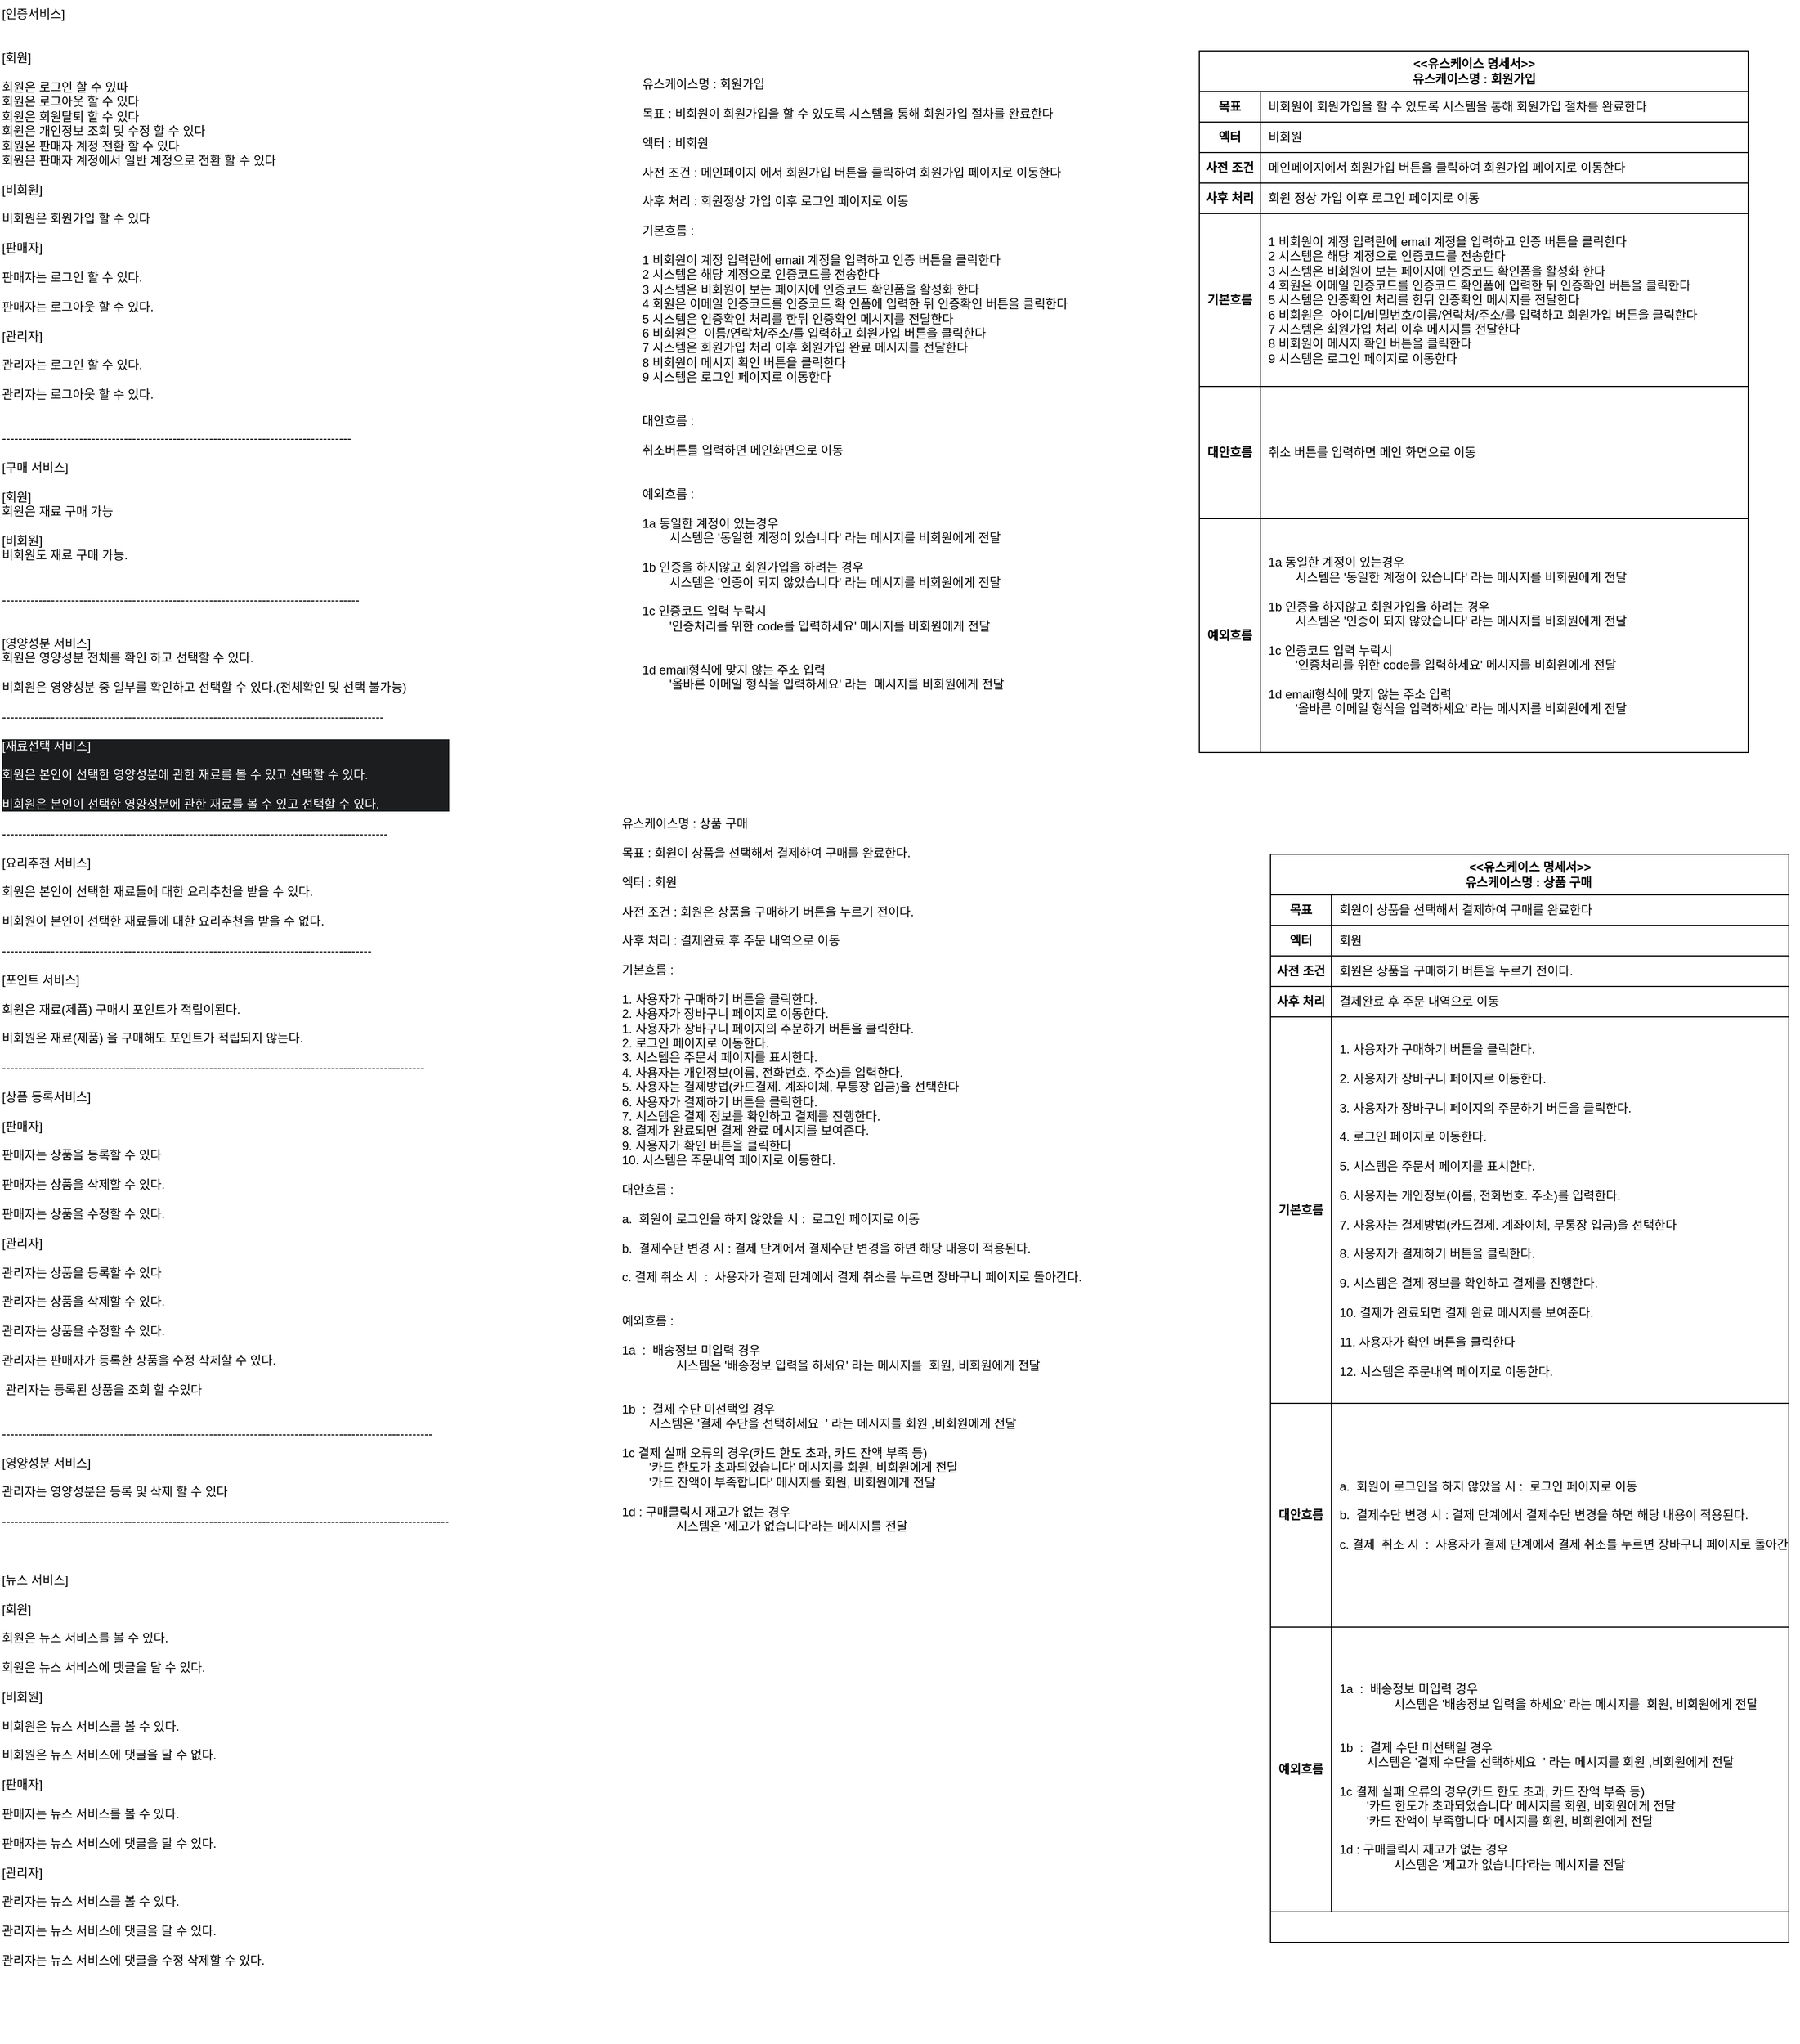 <mxfile version="26.0.4">
  <diagram name="페이지-1" id="EyHc0Jf0ot6F0Xlt46oJ">
    <mxGraphModel dx="2261" dy="3182" grid="1" gridSize="10" guides="1" tooltips="1" connect="1" arrows="1" fold="1" page="1" pageScale="1" pageWidth="827" pageHeight="1169" math="0" shadow="0">
      <root>
        <mxCell id="0" />
        <mxCell id="1" parent="0" />
        <mxCell id="xNGF1B88-_GwdK6-crTJ-1" value="&lt;span&gt;&lt;/span&gt;&lt;span style=&quot;white-space:pre-wrap;&quot;&gt;[인증서비스]&lt;/span&gt;&lt;div&gt;&lt;span style=&quot;white-space-collapse: preserve;&quot;&gt;&lt;br&gt;&lt;/span&gt;&lt;/div&gt;&lt;div&gt;&lt;span style=&quot;white-space-collapse: preserve;&quot;&gt;&lt;br&gt;&lt;/span&gt;&lt;div&gt;&lt;span style=&quot;white-space:pre-wrap;&quot;&gt;[회원]&lt;/span&gt;&lt;/div&gt;&lt;div&gt;&lt;span style=&quot;white-space:pre-wrap;&quot;&gt;&lt;br&gt;회원은 로그인 할 수 있따&lt;br&gt;회원은 로그아웃 할 수 있다&lt;br&gt;회원은 회원탈퇴 할 수 있다 &lt;br&gt;회원은 개인정보 조회 및 수정 할 수 있다&lt;br&gt;회원은 판매자 계정 전환 할 수 있다&lt;br&gt;회원은 판매자 계정에서 일반 계정으로 전환 할 수 있다&lt;br&gt;&lt;br&gt;[비회원]&lt;/span&gt;&lt;/div&gt;&lt;div&gt;&lt;span style=&quot;white-space:pre-wrap;&quot;&gt;&lt;br&gt;비회원은 회원가입 할 수 있다&lt;/span&gt;&lt;div&gt;&lt;span style=&quot;white-space-collapse: preserve;&quot;&gt;&lt;br&gt;&lt;/span&gt;&lt;/div&gt;&lt;div&gt;&lt;span style=&quot;white-space-collapse: preserve;&quot;&gt;[판매자]&lt;/span&gt;&lt;/div&gt;&lt;div&gt;&lt;span style=&quot;white-space-collapse: preserve;&quot;&gt;&lt;br&gt;&lt;/span&gt;&lt;/div&gt;&lt;div&gt;&lt;span style=&quot;white-space-collapse: preserve;&quot;&gt;판매자는 로그인 할 수 있다.&lt;/span&gt;&lt;/div&gt;&lt;div&gt;&lt;span style=&quot;white-space-collapse: preserve;&quot;&gt;&lt;br&gt;&lt;/span&gt;&lt;/div&gt;&lt;div&gt;&lt;span style=&quot;white-space-collapse: preserve;&quot;&gt;판매자는 로그아웃 할 수 있다.&lt;/span&gt;&lt;/div&gt;&lt;div&gt;&lt;span style=&quot;white-space-collapse: preserve;&quot;&gt;&lt;br&gt;&lt;/span&gt;&lt;/div&gt;&lt;div&gt;&lt;span style=&quot;white-space-collapse: preserve;&quot;&gt;[관리자]&lt;/span&gt;&lt;/div&gt;&lt;div&gt;&lt;span style=&quot;white-space-collapse: preserve;&quot;&gt;&lt;br&gt;&lt;/span&gt;&lt;/div&gt;&lt;div&gt;&lt;span style=&quot;white-space-collapse: preserve;&quot;&gt;관리자는 로그인 할 수 있다.&lt;/span&gt;&lt;/div&gt;&lt;div&gt;&lt;span style=&quot;white-space-collapse: preserve;&quot;&gt;&lt;br&gt;&lt;/span&gt;&lt;/div&gt;&lt;div&gt;&lt;span style=&quot;white-space-collapse: preserve;&quot;&gt;관리자는 로그아웃 할 수 있다.&lt;/span&gt;&lt;/div&gt;&lt;div&gt;&lt;span style=&quot;white-space-collapse: preserve;&quot;&gt;&lt;br&gt;&lt;/span&gt;&lt;div&gt;&lt;span style=&quot;white-space:pre-wrap;&quot;&gt;&lt;br&gt;&lt;/span&gt;&lt;/div&gt;&lt;div&gt;&lt;span style=&quot;white-space:pre-wrap;&quot;&gt;--------------------------------------------------------------------------------------&lt;br&gt;&lt;/span&gt;&lt;/div&gt;&lt;div&gt;&lt;span style=&quot;white-space-collapse: preserve;&quot;&gt;&lt;br&gt;&lt;/span&gt;&lt;div&gt;&lt;span style=&quot;white-space:pre-wrap;&quot;&gt;[구매 서비스]&lt;/span&gt;&lt;/div&gt;&lt;div&gt;&lt;span style=&quot;white-space:pre-wrap;&quot;&gt;&lt;br&gt;&lt;/span&gt;&lt;/div&gt;&lt;div&gt;&lt;span style=&quot;white-space:pre-wrap;&quot;&gt;[회원]&lt;br&gt;회원은 재료 구매 가능&lt;br&gt;&lt;br&gt;&lt;/span&gt;&lt;/div&gt;&lt;div&gt;&lt;span style=&quot;white-space:pre-wrap;&quot;&gt;[비회원]&lt;/span&gt;&lt;/div&gt;&lt;div&gt;&lt;span style=&quot;white-space:pre-wrap;&quot;&gt;비회원도 재료 구매 가능.&lt;/span&gt;&lt;/div&gt;&lt;div&gt;&lt;span style=&quot;white-space:pre-wrap;&quot;&gt;&lt;br&gt;&lt;/span&gt;&lt;/div&gt;&lt;div&gt;&lt;br&gt;&lt;/div&gt;&lt;div&gt;&lt;span style=&quot;white-space:pre-wrap;&quot;&gt;----------------------------------------------------------------------------------------&lt;/span&gt;&lt;/div&gt;&lt;div&gt;&lt;span style=&quot;white-space:pre-wrap;&quot;&gt;&lt;br&gt;&lt;/span&gt;&lt;/div&gt;&lt;div&gt;&lt;br&gt;&lt;/div&gt;&lt;div&gt;&lt;span style=&quot;white-space:pre-wrap;&quot;&gt;[영양성분 서비스] &lt;/span&gt;&lt;/div&gt;&lt;div&gt;&lt;span style=&quot;white-space:pre-wrap;&quot;&gt;회원은 영양성분 전체를 확인 하고 선택할 수 있다.&lt;/span&gt;&lt;/div&gt;&lt;div&gt;&lt;span style=&quot;white-space:pre-wrap;&quot;&gt; &lt;/span&gt;&lt;/div&gt;&lt;div&gt;&lt;span style=&quot;white-space:pre-wrap;&quot;&gt;비회원은 영양성분 중 일부를 확인하고 선택할 수 있다.(전체확인 및 선택 불가능)&lt;/span&gt;&lt;/div&gt;&lt;div&gt;&lt;span style=&quot;white-space:pre-wrap;&quot;&gt;&lt;br&gt;&lt;/span&gt;&lt;/div&gt;&lt;div&gt;&lt;span style=&quot;white-space:pre-wrap;&quot;&gt;----------------------------------------------------------------------------------------------&lt;br&gt;&lt;/span&gt;&lt;/div&gt;&lt;div&gt;&lt;span style=&quot;white-space:pre-wrap;&quot;&gt;&lt;br&gt;&lt;/span&gt;&lt;/div&gt;&lt;div&gt;&lt;div style=&quot;color: rgb(255, 255, 255); background-color: rgb(27, 29, 30);&quot;&gt;&lt;span style=&quot;white-space-collapse: preserve;&quot;&gt;[재료선택 서비스]&lt;/span&gt;&lt;/div&gt;&lt;div style=&quot;color: rgb(255, 255, 255); background-color: rgb(27, 29, 30);&quot;&gt;&lt;span style=&quot;white-space-collapse: preserve;&quot;&gt;&lt;br&gt;&lt;/span&gt;&lt;/div&gt;&lt;div style=&quot;color: rgb(255, 255, 255); background-color: rgb(27, 29, 30);&quot;&gt;&lt;span style=&quot;white-space-collapse: preserve;&quot;&gt;회원은 본인이 선택한 영양성분에 관한 재료를 볼 수 있고 선택할 수 있다.&lt;/span&gt;&lt;/div&gt;&lt;div style=&quot;color: rgb(255, 255, 255); background-color: rgb(27, 29, 30);&quot;&gt;&lt;span style=&quot;white-space-collapse: preserve;&quot;&gt;&lt;br&gt;비회원은 본인이 선택한 영양성분에 관한 재료를 볼 수 있고 선택할 수 있다.&lt;/span&gt;&lt;/div&gt;&lt;/div&gt;&lt;div&gt;&lt;span style=&quot;white-space:pre-wrap;&quot;&gt;&lt;br&gt;&lt;/span&gt;&lt;/div&gt;&lt;div&gt;&lt;span style=&quot;white-space:pre-wrap;&quot;&gt;-----------------------------------------------------------------------------------------------&lt;br&gt;&lt;br&gt;&lt;/span&gt;&lt;/div&gt;&lt;div&gt;&lt;div&gt;&lt;span style=&quot;white-space-collapse: preserve;&quot;&gt;[요리추천 서비스]&lt;/span&gt;&lt;/div&gt;&lt;div&gt;&lt;span style=&quot;white-space-collapse: preserve;&quot;&gt;&lt;br&gt;&lt;/span&gt;&lt;/div&gt;&lt;div&gt;&lt;span style=&quot;white-space-collapse: preserve;&quot;&gt;회원은 본인이 선택한 재료들에 대한 요리추천을 받을 수 있다.&lt;/span&gt;&lt;/div&gt;&lt;div&gt;&lt;span style=&quot;white-space-collapse: preserve;&quot;&gt;&lt;br&gt;비회원이 본인이 선택한 재료들에 대한 요리추천을 받을 수 없다.&lt;/span&gt;&lt;/div&gt;&lt;/div&gt;&lt;div&gt;&lt;span style=&quot;white-space:pre-wrap;&quot;&gt;&lt;br&gt;&lt;/span&gt;&lt;/div&gt;&lt;div&gt;&lt;span style=&quot;white-space:pre-wrap;&quot;&gt;-------------------------------------------------------------------------------------------&lt;/span&gt;&lt;/div&gt;&lt;div&gt;&lt;span style=&quot;white-space:pre-wrap;&quot;&gt;&lt;br&gt;&lt;/span&gt;&lt;/div&gt;&lt;div&gt;&lt;span style=&quot;white-space:pre-wrap;&quot;&gt;[포인트 서비스]&lt;/span&gt;&lt;/div&gt;&lt;div&gt;&lt;span style=&quot;white-space:pre-wrap;&quot;&gt;&lt;br&gt;&lt;/span&gt;&lt;/div&gt;&lt;div&gt;&lt;span style=&quot;white-space:pre-wrap;&quot;&gt;회원은 재료(제품) 구매시 포인트가 적립이된다.&lt;/span&gt;&lt;/div&gt;&lt;div&gt;&lt;span style=&quot;white-space:pre-wrap;&quot;&gt;&lt;br&gt;&lt;/span&gt;&lt;/div&gt;&lt;div&gt;&lt;span style=&quot;white-space:pre-wrap;&quot;&gt;비회원은 재료(제품) 을 구매해도 포인트가 적립되지 않는다.&lt;/span&gt;&lt;/div&gt;&lt;div&gt;&lt;span style=&quot;white-space:pre-wrap;&quot;&gt;&lt;br&gt;&lt;/span&gt;&lt;/div&gt;&lt;div&gt;&lt;span style=&quot;white-space:pre-wrap;&quot;&gt;--------------------------------------------------------------------------------------------------------&lt;br&gt;&lt;br&gt;[상픔 등록서비스]&lt;/span&gt;&lt;/div&gt;&lt;div&gt;&lt;span style=&quot;white-space:pre-wrap;&quot;&gt;&lt;br&gt;&lt;/span&gt;&lt;/div&gt;&lt;div&gt;&lt;span style=&quot;white-space:pre-wrap;&quot;&gt;[판매자]&lt;/span&gt;&lt;/div&gt;&lt;div&gt;&lt;span style=&quot;white-space:pre-wrap;&quot;&gt;&lt;br&gt;판매자는 상품을 등록할 수 있다&lt;/span&gt;&lt;/div&gt;&lt;div&gt;&lt;span style=&quot;white-space:pre-wrap;&quot;&gt;&lt;br&gt;&lt;/span&gt;&lt;/div&gt;&lt;div&gt;&lt;span style=&quot;white-space:pre-wrap;&quot;&gt;판매자는 상품을 삭제할 수 있다.&lt;/span&gt;&lt;/div&gt;&lt;div&gt;&lt;span style=&quot;white-space:pre-wrap;&quot;&gt;&lt;br&gt;&lt;/span&gt;&lt;/div&gt;&lt;div&gt;&lt;span style=&quot;white-space:pre-wrap;&quot;&gt;판매자는 상품을 수정할 수 있다.&lt;/span&gt;&lt;/div&gt;&lt;div&gt;&lt;span style=&quot;white-space:pre-wrap;&quot;&gt;&lt;br&gt;&lt;/span&gt;&lt;/div&gt;&lt;div&gt;&lt;span style=&quot;white-space:pre-wrap;&quot;&gt;[관리자]&lt;/span&gt;&lt;/div&gt;&lt;div&gt;&lt;span style=&quot;white-space:pre-wrap;&quot;&gt;&lt;br&gt;&lt;/span&gt;&lt;/div&gt;&lt;div&gt;&lt;div&gt;&lt;span style=&quot;white-space-collapse: preserve;&quot;&gt;관리자는 상품을 등록할 수 있다&lt;/span&gt;&lt;/div&gt;&lt;div&gt;&lt;span style=&quot;white-space-collapse: preserve;&quot;&gt;&lt;br&gt;&lt;/span&gt;&lt;/div&gt;&lt;div&gt;&lt;span style=&quot;white-space-collapse: preserve; background-color: transparent; color: light-dark(rgb(0, 0, 0), rgb(255, 255, 255));&quot;&gt;관리자는&lt;/span&gt;&lt;span style=&quot;white-space-collapse: preserve;&quot;&gt; 상품을 삭제할 수 있다.&lt;/span&gt;&lt;/div&gt;&lt;div&gt;&lt;span style=&quot;white-space-collapse: preserve;&quot;&gt;&lt;br&gt;&lt;/span&gt;&lt;/div&gt;&lt;div&gt;&lt;span style=&quot;white-space-collapse: preserve; background-color: transparent; color: light-dark(rgb(0, 0, 0), rgb(255, 255, 255));&quot;&gt;관리자는&lt;/span&gt;&lt;span style=&quot;white-space-collapse: preserve;&quot;&gt; 상품을 수정할 수 있다.&lt;/span&gt;&lt;/div&gt;&lt;/div&gt;&lt;div&gt;&lt;span style=&quot;white-space-collapse: preserve;&quot;&gt;&lt;br&gt;&lt;/span&gt;&lt;/div&gt;&lt;div&gt;&lt;span style=&quot;white-space-collapse: preserve;&quot;&gt;관리자는 판매자가 등록한 상품을 수정 삭제할 수 있다.&lt;/span&gt;&lt;/div&gt;&lt;div&gt;&lt;div&gt;&lt;span style=&quot;white-space-collapse: preserve;&quot;&gt; &lt;/span&gt;&lt;/div&gt;&lt;div&gt;&lt;span style=&quot;white-space-collapse: preserve;&quot;&gt; 관리자는 등록된 상품을 조회 할 수있다&lt;/span&gt;&lt;br style=&quot;white-space-collapse: preserve;&quot;&gt;&lt;br&gt;&lt;/div&gt;&lt;/div&gt;&lt;div&gt;&lt;span style=&quot;white-space:pre-wrap;&quot;&gt;&lt;br&gt;&lt;/span&gt;&lt;/div&gt;&lt;div&gt;&lt;span style=&quot;white-space:pre-wrap;&quot;&gt;----------------------------------------------------------------------------------------------------------&lt;/span&gt;&lt;/div&gt;&lt;div&gt;&lt;span style=&quot;white-space:pre-wrap;&quot;&gt;&lt;br&gt;[영양성분 서비스]&lt;/span&gt;&lt;/div&gt;&lt;div&gt;&lt;span style=&quot;white-space:pre-wrap;&quot;&gt;&lt;br&gt;관리자는 영양성분은 등록 및 삭제 할 수 있다&lt;/span&gt;&lt;/div&gt;&lt;div&gt;&lt;span style=&quot;white-space:pre-wrap;&quot;&gt;&lt;br&gt;&lt;/span&gt;&lt;/div&gt;&lt;div&gt;&lt;span style=&quot;white-space:pre-wrap;&quot;&gt;--------------------------------------------------------------------------------------------------------------&lt;/span&gt;&lt;/div&gt;&lt;div&gt;&lt;span style=&quot;white-space:pre-wrap;&quot;&gt;&lt;br&gt;&lt;/span&gt;&lt;/div&gt;&lt;div&gt;&lt;span style=&quot;white-space:pre-wrap;&quot;&gt;&lt;br&gt;&lt;br&gt;&lt;/span&gt;&lt;/div&gt;&lt;/div&gt;&lt;/div&gt;&lt;/div&gt;&lt;/div&gt;&lt;div&gt;&lt;span style=&quot;white-space:pre-wrap;&quot;&gt;[뉴스 서비스]&lt;/span&gt;&lt;/div&gt;&lt;div&gt;&lt;span style=&quot;white-space:pre-wrap;&quot;&gt;&lt;br&gt;&lt;/span&gt;&lt;/div&gt;&lt;div&gt;&lt;span style=&quot;white-space:pre-wrap;&quot;&gt;[회원]&lt;/span&gt;&lt;/div&gt;&lt;div&gt;&lt;span style=&quot;white-space:pre-wrap;&quot;&gt;&lt;br&gt;&lt;/span&gt;&lt;/div&gt;&lt;div&gt;&lt;span style=&quot;white-space:pre-wrap;&quot;&gt;회원은 뉴스 서비스를 볼 수 있다.&lt;/span&gt;&lt;/div&gt;&lt;div&gt;&lt;span style=&quot;white-space:pre-wrap;&quot;&gt;&lt;br&gt;&lt;/span&gt;&lt;/div&gt;&lt;div&gt;&lt;span style=&quot;white-space:pre-wrap;&quot;&gt;회원은 뉴스 서비스에 댓글을 달 수 있다.&lt;/span&gt;&lt;/div&gt;&lt;div&gt;&lt;span style=&quot;white-space:pre-wrap;&quot;&gt;&lt;br&gt;&lt;/span&gt;&lt;/div&gt;&lt;div&gt;&lt;span style=&quot;white-space:pre-wrap;&quot;&gt;[비회원]&lt;/span&gt;&lt;/div&gt;&lt;div&gt;&lt;span style=&quot;white-space:pre-wrap;&quot;&gt;&lt;br&gt;&lt;/span&gt;&lt;/div&gt;&lt;div&gt;&lt;span style=&quot;white-space:pre-wrap;&quot;&gt;비회원은 뉴스 서비스를 볼 수 있다.&lt;/span&gt;&lt;/div&gt;&lt;div&gt;&lt;span style=&quot;white-space:pre-wrap;&quot;&gt;&lt;br&gt;&lt;/span&gt;&lt;/div&gt;&lt;div&gt;&lt;span style=&quot;white-space:pre-wrap;&quot;&gt;비회원은 뉴스 서비스에 댓글을 달 수 없다.&lt;/span&gt;&lt;/div&gt;&lt;div&gt;&lt;span style=&quot;white-space:pre-wrap;&quot;&gt;&lt;br&gt;&lt;/span&gt;&lt;/div&gt;&lt;div&gt;&lt;span style=&quot;white-space:pre-wrap;&quot;&gt;[판매자]&lt;/span&gt;&lt;/div&gt;&lt;div&gt;&lt;span style=&quot;white-space:pre-wrap;&quot;&gt;&lt;br&gt;&lt;/span&gt;&lt;/div&gt;&lt;div&gt;&lt;span style=&quot;white-space:pre-wrap;&quot;&gt;판매자는 뉴스 서비스를 볼 수 있다.&lt;/span&gt;&lt;/div&gt;&lt;div&gt;&lt;span style=&quot;white-space:pre-wrap;&quot;&gt;&lt;br&gt;&lt;/span&gt;&lt;/div&gt;&lt;div&gt;&lt;span style=&quot;white-space:pre-wrap;&quot;&gt;판매자는 뉴스 서비스에 댓글을 달 수 있다.&lt;/span&gt;&lt;/div&gt;&lt;div&gt;&lt;span style=&quot;white-space:pre-wrap;&quot;&gt;&lt;br&gt;&lt;/span&gt;&lt;/div&gt;&lt;div&gt;&lt;span style=&quot;white-space:pre-wrap;&quot;&gt;[관리자]&lt;/span&gt;&lt;/div&gt;&lt;div&gt;&lt;span style=&quot;white-space:pre-wrap;&quot;&gt;&lt;br&gt;&lt;/span&gt;&lt;/div&gt;&lt;div&gt;&lt;span style=&quot;white-space-collapse: preserve;&quot;&gt;관리자는 뉴스 서비스를 볼 수 있다.&lt;/span&gt;&lt;/div&gt;&lt;div&gt;&lt;span style=&quot;white-space-collapse: preserve;&quot;&gt;&lt;br&gt;&lt;/span&gt;&lt;/div&gt;&lt;div&gt;&lt;span style=&quot;white-space-collapse: preserve;&quot;&gt;관리자는 뉴스 서비스에 댓글을 달 수 있다.&lt;/span&gt;&lt;/div&gt;&lt;div&gt;&lt;span style=&quot;white-space-collapse: preserve;&quot;&gt;&lt;br&gt;&lt;/span&gt;&lt;/div&gt;&lt;div&gt;&lt;span style=&quot;white-space-collapse: preserve;&quot;&gt;관리자는 뉴스 서비스에 댓글을 수정 삭제할 수 있다.&lt;/span&gt;&lt;/div&gt;&lt;div&gt;&lt;span style=&quot;white-space:pre-wrap;&quot;&gt;&lt;br&gt;&lt;/span&gt;&lt;/div&gt;&lt;div&gt;&lt;span style=&quot;white-space:pre-wrap;&quot;&gt;&lt;br&gt;&lt;/span&gt;&lt;/div&gt;" style="text;whiteSpace=wrap;html=1;" parent="1" vertex="1">
          <mxGeometry x="-780" y="-1300" width="530" height="2009" as="geometry" />
        </mxCell>
        <mxCell id="xNGF1B88-_GwdK6-crTJ-2" value="&lt;div style=&quot;forced-color-adjust: none; color: rgb(255, 255, 255); font-family: Helvetica; font-size: 12px; font-style: normal; font-variant-ligatures: normal; font-variant-caps: normal; font-weight: 400; letter-spacing: normal; orphans: 2; text-align: left; text-indent: 0px; text-transform: none; widows: 2; word-spacing: 0px; -webkit-text-stroke-width: 0px; white-space: normal; background-color: rgb(27, 29, 30); text-decoration-thickness: initial; text-decoration-style: initial; text-decoration-color: initial; box-shadow: none !important;&quot;&gt;&lt;br&gt;&lt;/div&gt;" style="text;whiteSpace=wrap;html=1;" parent="1" vertex="1">
          <mxGeometry x="560" y="-800" width="430" height="100" as="geometry" />
        </mxCell>
        <mxCell id="xNGF1B88-_GwdK6-crTJ-3" value="유스케이스명 : 회원가입&lt;div&gt;&lt;br&gt;&lt;/div&gt;&lt;div&gt;목표 : 비회원이 회원가입을 할 수 있도록 시스템을 통해 회원가입 절차를 완료한다&lt;br&gt;&lt;div&gt;&lt;br&gt;&lt;/div&gt;&lt;/div&gt;&lt;div&gt;엑터 : 비회원&lt;/div&gt;&lt;div&gt;&lt;br&gt;&lt;/div&gt;&lt;div&gt;사전 조건 : 메인페이지 에서 회원가입 버튼을 클릭하여 회원가입 페이지로 이동한다&lt;/div&gt;&lt;div&gt;&lt;br&gt;&lt;/div&gt;&lt;div&gt;사후 처리 : 회원정상 가입 이후 로그인 페이지로 이동&lt;/div&gt;&lt;div&gt;&lt;br&gt;&lt;/div&gt;&lt;div&gt;기본흐름 :&amp;nbsp;&lt;/div&gt;&lt;div&gt;&lt;br&gt;&lt;/div&gt;&lt;div&gt;1 비회원이 계정 입력란에 email 계정을 입력하고 인증 버튼을 클릭한다&lt;/div&gt;&lt;div&gt;2 시스템은 해당 계정으로 인증코드를 전송한다&lt;/div&gt;&lt;div&gt;3 시스템은 비회원이 보는 페이지에 인증코드 확인폼을 활성화 한다&lt;/div&gt;&lt;div&gt;4 회원은 이메일 인증코드를 인증코드 확 인폼에 입력한 뒤 인증확인 버튼을 클릭한다&lt;/div&gt;&lt;div&gt;5 시스템은 인증확인 처리를 한뒤 인증확인 메시지를 전달한다&lt;/div&gt;&lt;div&gt;6 비회원은&amp;nbsp; 이름/연락처/주소/를 입력하고 회원가입 버튼을 클릭한다&lt;/div&gt;&lt;div&gt;7 시스템은 회원가입 처리 이후 회원가입 완료 메시지를 전달한다&lt;/div&gt;&lt;div&gt;8 비회원이 메시지 확인 버튼을 클릭한다&lt;/div&gt;&lt;div&gt;9 시스템은 로그인 페이지로 이동한다&amp;nbsp;&lt;/div&gt;&lt;div&gt;&lt;br&gt;&lt;/div&gt;&lt;div&gt;&lt;br&gt;&lt;/div&gt;&lt;div&gt;대안흐름 :&amp;nbsp;&lt;br&gt;&lt;/div&gt;&lt;div&gt;&lt;br&gt;&lt;/div&gt;&lt;div&gt;취소버튼를 입력하면 메인화면으로 이동&lt;br&gt;&lt;/div&gt;&lt;div&gt;&lt;br&gt;&lt;/div&gt;&lt;div&gt;&lt;br&gt;&lt;/div&gt;&lt;div&gt;예외흐름 :&amp;nbsp;&lt;/div&gt;&lt;div&gt;&lt;br&gt;&lt;/div&gt;&lt;div&gt;1a 동일한 계정이 있는경우&lt;/div&gt;&lt;div&gt;&lt;span style=&quot;white-space: pre;&quot;&gt;&#x9;&lt;/span&gt;시스템은 &#39;동일한 계정이 있습니다&#39; 라는 메시지를 비회원에게 전달&lt;br&gt;&lt;/div&gt;&lt;div&gt;&lt;br&gt;&lt;/div&gt;&lt;div&gt;1b 인증을 하지않고 회원가입을 하려는 경우&lt;/div&gt;&lt;div&gt;&lt;span style=&quot;white-space: pre;&quot;&gt;&#x9;&lt;/span&gt;시스템은 &#39;인증이 되지 않았습니다&#39; 라는 메시지를 비회원에게 전달&lt;br&gt;&lt;/div&gt;&lt;div&gt;&lt;br&gt;&lt;/div&gt;&lt;div&gt;1c 인증코드 입력 누락시&lt;br&gt;&lt;/div&gt;&lt;div&gt;&lt;span style=&quot;white-space: pre;&quot;&gt;&#x9;&lt;/span&gt;&#39;인증처리를 위한 code를 입력하세요&#39; 메시지를 비회원에게 전달&lt;br&gt;&lt;/div&gt;&lt;div&gt;&lt;br&gt;&lt;/div&gt;&lt;div&gt;&lt;br&gt;&lt;/div&gt;&lt;div&gt;&lt;span style=&quot;background-color: initial;&quot;&gt;1d email형식에 맞지 않는 주소 입력&lt;/span&gt;&lt;br&gt;&lt;/div&gt;&lt;div&gt;&lt;span style=&quot;white-space: pre;&quot;&gt;&#x9;&lt;/span&gt;&#39;올바른 이메일 형식을 입력하세요&#39; 라는&amp;nbsp; 메시지를 비회원에게 전달&lt;br&gt;&lt;/div&gt;&lt;div&gt;&lt;br&gt;&lt;/div&gt;&lt;div&gt;&lt;br&gt;&lt;/div&gt;&lt;div&gt;&lt;br&gt;&lt;/div&gt;&lt;div&gt;&lt;br&gt;&lt;/div&gt;&lt;div&gt;&lt;br&gt;&lt;/div&gt;&lt;div&gt;&lt;span style=&quot;white-space: pre;&quot;&gt;&#x9;&lt;/span&gt;&lt;br&gt;&lt;/div&gt;&lt;div&gt;&lt;br&gt;&lt;/div&gt;&lt;div&gt;&lt;br&gt;&lt;/div&gt;&lt;div&gt;&amp;nbsp;&lt;/div&gt;&lt;div&gt;&lt;br&gt;&lt;/div&gt;" style="text;html=1;align=left;verticalAlign=middle;resizable=0;points=[];autosize=1;strokeColor=none;fillColor=none;" parent="1" vertex="1">
          <mxGeometry x="-150" y="-1230" width="470" height="760" as="geometry" />
        </mxCell>
        <mxCell id="xNGF1B88-_GwdK6-crTJ-5" value="&lt;div&gt;&amp;lt;&amp;lt;유스케이스 명세서&amp;gt;&amp;gt;&lt;/div&gt;유스케이스명 : 회원가입" style="shape=table;startSize=40;container=1;collapsible=1;childLayout=tableLayout;fixedRows=1;rowLines=0;fontStyle=1;align=center;resizeLast=1;html=1;" parent="1" vertex="1">
          <mxGeometry x="400" y="-1250" width="540" height="690" as="geometry" />
        </mxCell>
        <mxCell id="xNGF1B88-_GwdK6-crTJ-6" value="" style="shape=tableRow;horizontal=0;startSize=0;swimlaneHead=0;swimlaneBody=0;fillColor=none;collapsible=0;dropTarget=0;points=[[0,0.5],[1,0.5]];portConstraint=eastwest;top=0;left=0;right=0;bottom=1;strokeColor=default;verticalAlign=middle;fontStyle=0" parent="xNGF1B88-_GwdK6-crTJ-5" vertex="1">
          <mxGeometry y="40" width="540" height="30" as="geometry" />
        </mxCell>
        <mxCell id="xNGF1B88-_GwdK6-crTJ-7" value="목표" style="shape=partialRectangle;connectable=0;fillColor=none;top=0;left=0;bottom=0;right=0;fontStyle=1;overflow=hidden;whiteSpace=wrap;html=1;" parent="xNGF1B88-_GwdK6-crTJ-6" vertex="1">
          <mxGeometry width="60" height="30" as="geometry">
            <mxRectangle width="60" height="30" as="alternateBounds" />
          </mxGeometry>
        </mxCell>
        <mxCell id="xNGF1B88-_GwdK6-crTJ-8" value="&lt;span style=&quot;font-weight: 400; text-wrap: nowrap;&quot;&gt;비회원이 회원가입을 할 수 있도록 시스템을 통해 회원가입 절차를 완료한다&lt;/span&gt;" style="shape=partialRectangle;connectable=0;fillColor=none;top=0;left=0;bottom=0;right=0;align=left;spacingLeft=6;fontStyle=1;overflow=hidden;whiteSpace=wrap;html=1;" parent="xNGF1B88-_GwdK6-crTJ-6" vertex="1">
          <mxGeometry x="60" width="480" height="30" as="geometry">
            <mxRectangle width="480" height="30" as="alternateBounds" />
          </mxGeometry>
        </mxCell>
        <mxCell id="xNGF1B88-_GwdK6-crTJ-9" value="" style="shape=tableRow;horizontal=0;startSize=0;swimlaneHead=0;swimlaneBody=0;fillColor=none;collapsible=0;dropTarget=0;points=[[0,0.5],[1,0.5]];portConstraint=eastwest;top=0;left=0;right=0;bottom=1;" parent="xNGF1B88-_GwdK6-crTJ-5" vertex="1">
          <mxGeometry y="70" width="540" height="30" as="geometry" />
        </mxCell>
        <mxCell id="xNGF1B88-_GwdK6-crTJ-10" value="엑터" style="shape=partialRectangle;connectable=0;fillColor=none;top=0;left=0;bottom=0;right=0;fontStyle=1;overflow=hidden;whiteSpace=wrap;html=1;" parent="xNGF1B88-_GwdK6-crTJ-9" vertex="1">
          <mxGeometry width="60" height="30" as="geometry">
            <mxRectangle width="60" height="30" as="alternateBounds" />
          </mxGeometry>
        </mxCell>
        <mxCell id="xNGF1B88-_GwdK6-crTJ-11" value="비회원" style="shape=partialRectangle;connectable=0;fillColor=none;top=0;left=0;bottom=0;right=0;align=left;spacingLeft=6;fontStyle=0;overflow=hidden;whiteSpace=wrap;html=1;" parent="xNGF1B88-_GwdK6-crTJ-9" vertex="1">
          <mxGeometry x="60" width="480" height="30" as="geometry">
            <mxRectangle width="480" height="30" as="alternateBounds" />
          </mxGeometry>
        </mxCell>
        <mxCell id="xNGF1B88-_GwdK6-crTJ-12" value="" style="shape=tableRow;horizontal=0;startSize=0;swimlaneHead=0;swimlaneBody=0;fillColor=none;collapsible=0;dropTarget=0;points=[[0,0.5],[1,0.5]];portConstraint=eastwest;top=0;left=0;right=0;bottom=1;" parent="xNGF1B88-_GwdK6-crTJ-5" vertex="1">
          <mxGeometry y="100" width="540" height="30" as="geometry" />
        </mxCell>
        <mxCell id="xNGF1B88-_GwdK6-crTJ-13" value="사전 조건" style="shape=partialRectangle;connectable=0;fillColor=none;top=0;left=0;bottom=0;right=0;fontStyle=1;overflow=hidden;whiteSpace=wrap;html=1;" parent="xNGF1B88-_GwdK6-crTJ-12" vertex="1">
          <mxGeometry width="60" height="30" as="geometry">
            <mxRectangle width="60" height="30" as="alternateBounds" />
          </mxGeometry>
        </mxCell>
        <mxCell id="xNGF1B88-_GwdK6-crTJ-14" value="메인페이지에서 회원가입 버튼을 클릭하여 회원가입 페이지로 이동한다" style="shape=partialRectangle;connectable=0;fillColor=none;top=0;left=0;bottom=0;right=0;align=left;spacingLeft=6;fontStyle=0;overflow=hidden;whiteSpace=wrap;html=1;" parent="xNGF1B88-_GwdK6-crTJ-12" vertex="1">
          <mxGeometry x="60" width="480" height="30" as="geometry">
            <mxRectangle width="480" height="30" as="alternateBounds" />
          </mxGeometry>
        </mxCell>
        <mxCell id="xNGF1B88-_GwdK6-crTJ-15" value="" style="shape=tableRow;horizontal=0;startSize=0;swimlaneHead=0;swimlaneBody=0;fillColor=none;collapsible=0;dropTarget=0;points=[[0,0.5],[1,0.5]];portConstraint=eastwest;top=0;left=0;right=0;bottom=1;" parent="xNGF1B88-_GwdK6-crTJ-5" vertex="1">
          <mxGeometry y="130" width="540" height="30" as="geometry" />
        </mxCell>
        <mxCell id="xNGF1B88-_GwdK6-crTJ-16" value="사후 처리" style="shape=partialRectangle;connectable=0;fillColor=none;top=0;left=0;bottom=0;right=0;fontStyle=1;overflow=hidden;whiteSpace=wrap;html=1;" parent="xNGF1B88-_GwdK6-crTJ-15" vertex="1">
          <mxGeometry width="60" height="30" as="geometry">
            <mxRectangle width="60" height="30" as="alternateBounds" />
          </mxGeometry>
        </mxCell>
        <mxCell id="xNGF1B88-_GwdK6-crTJ-17" value="회원 정상 가입 이후 로그인 페이지로 이동" style="shape=partialRectangle;connectable=0;fillColor=none;top=0;left=0;bottom=0;right=0;align=left;spacingLeft=6;fontStyle=0;overflow=hidden;whiteSpace=wrap;html=1;" parent="xNGF1B88-_GwdK6-crTJ-15" vertex="1">
          <mxGeometry x="60" width="480" height="30" as="geometry">
            <mxRectangle width="480" height="30" as="alternateBounds" />
          </mxGeometry>
        </mxCell>
        <mxCell id="xNGF1B88-_GwdK6-crTJ-18" value="" style="shape=tableRow;horizontal=0;startSize=0;swimlaneHead=0;swimlaneBody=0;fillColor=none;collapsible=0;dropTarget=0;points=[[0,0.5],[1,0.5]];portConstraint=eastwest;top=0;left=0;right=0;bottom=1;" parent="xNGF1B88-_GwdK6-crTJ-5" vertex="1">
          <mxGeometry y="160" width="540" height="170" as="geometry" />
        </mxCell>
        <mxCell id="xNGF1B88-_GwdK6-crTJ-19" value="기본흐름" style="shape=partialRectangle;connectable=0;fillColor=none;top=0;left=0;bottom=0;right=0;fontStyle=1;overflow=hidden;whiteSpace=wrap;html=1;" parent="xNGF1B88-_GwdK6-crTJ-18" vertex="1">
          <mxGeometry width="60" height="170" as="geometry">
            <mxRectangle width="60" height="170" as="alternateBounds" />
          </mxGeometry>
        </mxCell>
        <mxCell id="xNGF1B88-_GwdK6-crTJ-20" value="&lt;div style=&quot;text-wrap: nowrap;&quot;&gt;&lt;div&gt;1 비회원이 계정 입력란에 email 계정을 입력하고 인증 버튼을 클릭한다&lt;/div&gt;&lt;div&gt;2 시스템은 해당 계정으로 인증코드를 전송한다&lt;/div&gt;&lt;div&gt;3 시스템은 비회원이 보는 페이지에 인증코드 확인폼을 활성화 한다&lt;/div&gt;&lt;div&gt;4 회원은 이메일 인증코드를 인증코드 확인폼에 입력한 뒤 인증확인 버튼을 클릭한다&lt;/div&gt;&lt;div&gt;5 시스템은 인증확인 처리를 한뒤 인증확인 메시지를 전달한다&lt;/div&gt;&lt;div&gt;6 비회원은&amp;nbsp; 아이디/비밀번호/이름/연락처/주소/를 입력하고 회원가입 버튼을 클릭한다&lt;/div&gt;&lt;div&gt;7 시스템은 회원가입 처리 이후 메시지를 전달한다&lt;/div&gt;&lt;div&gt;8 비회원이 메시지 확인 버튼을 클릭한다&lt;/div&gt;&lt;div&gt;9 시스템은 로그인 페이지로 이동한다&lt;/div&gt;&lt;/div&gt;" style="shape=partialRectangle;connectable=0;fillColor=none;top=0;left=0;bottom=0;right=0;align=left;spacingLeft=6;fontStyle=0;overflow=hidden;whiteSpace=wrap;html=1;" parent="xNGF1B88-_GwdK6-crTJ-18" vertex="1">
          <mxGeometry x="60" width="480" height="170" as="geometry">
            <mxRectangle width="480" height="170" as="alternateBounds" />
          </mxGeometry>
        </mxCell>
        <mxCell id="xNGF1B88-_GwdK6-crTJ-21" value="" style="shape=tableRow;horizontal=0;startSize=0;swimlaneHead=0;swimlaneBody=0;fillColor=none;collapsible=0;dropTarget=0;points=[[0,0.5],[1,0.5]];portConstraint=eastwest;top=0;left=0;right=0;bottom=1;" parent="xNGF1B88-_GwdK6-crTJ-5" vertex="1">
          <mxGeometry y="330" width="540" height="130" as="geometry" />
        </mxCell>
        <mxCell id="xNGF1B88-_GwdK6-crTJ-22" value="대안흐름" style="shape=partialRectangle;connectable=0;fillColor=none;top=0;left=0;bottom=0;right=0;fontStyle=1;overflow=hidden;whiteSpace=wrap;html=1;" parent="xNGF1B88-_GwdK6-crTJ-21" vertex="1">
          <mxGeometry width="60" height="130" as="geometry">
            <mxRectangle width="60" height="130" as="alternateBounds" />
          </mxGeometry>
        </mxCell>
        <mxCell id="xNGF1B88-_GwdK6-crTJ-23" value="&lt;div&gt;취소 버튼를 입력하면 메인 화면으로 이동&lt;/div&gt;" style="shape=partialRectangle;connectable=0;fillColor=none;top=0;left=0;bottom=0;right=0;align=left;spacingLeft=6;fontStyle=0;overflow=hidden;whiteSpace=wrap;html=1;" parent="xNGF1B88-_GwdK6-crTJ-21" vertex="1">
          <mxGeometry x="60" width="480" height="130" as="geometry">
            <mxRectangle width="480" height="130" as="alternateBounds" />
          </mxGeometry>
        </mxCell>
        <mxCell id="xNGF1B88-_GwdK6-crTJ-24" value="" style="shape=tableRow;horizontal=0;startSize=0;swimlaneHead=0;swimlaneBody=0;fillColor=none;collapsible=0;dropTarget=0;points=[[0,0.5],[1,0.5]];portConstraint=eastwest;top=0;left=0;right=0;bottom=1;" parent="xNGF1B88-_GwdK6-crTJ-5" vertex="1">
          <mxGeometry y="460" width="540" height="230" as="geometry" />
        </mxCell>
        <mxCell id="xNGF1B88-_GwdK6-crTJ-25" value="예외흐름" style="shape=partialRectangle;connectable=0;fillColor=none;top=0;left=0;bottom=0;right=0;fontStyle=1;overflow=hidden;whiteSpace=wrap;html=1;" parent="xNGF1B88-_GwdK6-crTJ-24" vertex="1">
          <mxGeometry width="60" height="230" as="geometry">
            <mxRectangle width="60" height="230" as="alternateBounds" />
          </mxGeometry>
        </mxCell>
        <mxCell id="xNGF1B88-_GwdK6-crTJ-26" value="&lt;div style=&quot;text-wrap: nowrap;&quot;&gt;1a 동일한 계정이 있는경우&lt;/div&gt;&lt;div style=&quot;text-wrap: nowrap;&quot;&gt;&lt;span style=&quot;white-space-collapse: preserve;&quot;&gt;&#x9;&lt;/span&gt;시스템은 &#39;동일한 계정이 있습니다&#39; 라는 메시지를 비회원에게 전달&lt;br&gt;&lt;/div&gt;&lt;div style=&quot;text-wrap: nowrap;&quot;&gt;&lt;br&gt;&lt;/div&gt;&lt;div style=&quot;text-wrap: nowrap;&quot;&gt;1b 인증을 하지않고 회원가입을 하려는 경우&lt;/div&gt;&lt;div style=&quot;text-wrap: nowrap;&quot;&gt;&lt;span style=&quot;white-space-collapse: preserve;&quot;&gt;&#x9;&lt;/span&gt;시스템은 &#39;인증이 되지 않았습니다&#39; 라는 메시지를 비회원에게 전달&lt;br&gt;&lt;/div&gt;&lt;div style=&quot;text-wrap: nowrap;&quot;&gt;&lt;br&gt;&lt;/div&gt;&lt;div style=&quot;text-wrap: nowrap;&quot;&gt;1c 인증코드 입력 누락시&lt;br&gt;&lt;/div&gt;&lt;div style=&quot;text-wrap: nowrap;&quot;&gt;&lt;span style=&quot;white-space-collapse: preserve;&quot;&gt;&#x9;&lt;/span&gt;&#39;인증처리를 위한 code를 입력하세요&#39; 메시지를 비회원에게 전달&lt;br&gt;&lt;/div&gt;&lt;div style=&quot;text-wrap: nowrap;&quot;&gt;&lt;br&gt;&lt;/div&gt;&lt;div style=&quot;text-wrap: nowrap;&quot;&gt;&lt;span style=&quot;background-color: initial;&quot;&gt;1d email형식에 맞지 않는 주소 입력&lt;/span&gt;&lt;br&gt;&lt;/div&gt;&lt;div style=&quot;text-wrap: nowrap;&quot;&gt;&lt;span style=&quot;white-space-collapse: preserve;&quot;&gt;&#x9;&lt;/span&gt;&#39;올바른 이메일 형식을 입력하세요&#39; 라는 메시지를 비회원에게 전달&lt;/div&gt;" style="shape=partialRectangle;connectable=0;fillColor=none;top=0;left=0;bottom=0;right=0;align=left;spacingLeft=6;fontStyle=0;overflow=hidden;whiteSpace=wrap;html=1;" parent="xNGF1B88-_GwdK6-crTJ-24" vertex="1">
          <mxGeometry x="60" width="480" height="230" as="geometry">
            <mxRectangle width="480" height="230" as="alternateBounds" />
          </mxGeometry>
        </mxCell>
        <mxCell id="xNGF1B88-_GwdK6-crTJ-27" value="유스케이스명 : 상품 구매&lt;div&gt;&lt;br&gt;&lt;/div&gt;&lt;div&gt;목표 : 회원이 상품을 선택해서 결제하여 구매를 완료한다.&lt;br&gt;&lt;div&gt;&lt;br&gt;&lt;/div&gt;&lt;/div&gt;&lt;div&gt;엑터 : 회원&lt;/div&gt;&lt;div&gt;&lt;br&gt;&lt;/div&gt;&lt;div&gt;사전 조건 : 회원은 상품을 구매하기 버튼을 누르기 전이다.&lt;/div&gt;&lt;div&gt;&lt;br&gt;&lt;/div&gt;&lt;div&gt;사후 처리 : 결제완료 후 주문 내역으로 이동&lt;/div&gt;&lt;div&gt;&amp;nbsp;&lt;/div&gt;&lt;div&gt;기본흐름 :&amp;nbsp;&lt;/div&gt;&lt;div&gt;&lt;br&gt;&lt;/div&gt;&lt;div&gt;1. 사용자가 구매하기 버튼을 클릭한다.&lt;/div&gt;&lt;div&gt;2. 사용자가 장바구니 페이지로 이동한다.&lt;/div&gt;&lt;div&gt;1. 사용자가 장바구니 페이지의 주문하기 버튼을 클릭한다.&lt;/div&gt;&lt;div&gt;2. 로그인 페이지로 이동한다.&lt;/div&gt;&lt;div&gt;3. 시스템은 주문서 페이지를 표시한다.&lt;/div&gt;&lt;div&gt;4. 사용자는 개인정보(이름, 전화번호. 주소)를 입력한다.&lt;/div&gt;&lt;div&gt;5. 사용자는 결제방법(카드결제. 계좌이체, 무통장 입금)을 선택한다&lt;/div&gt;&lt;div&gt;6. 사용자가 결제하기 버튼을 클릭한다.&lt;/div&gt;&lt;div&gt;7. 시스템은 결제 정보를 확인하고 결제를 진행한다.&lt;/div&gt;&lt;div&gt;8. 결제가 완료되면 결제 완료 메시지를 보여준다.&lt;/div&gt;&lt;div&gt;9. 사용자가 확인 버튼을 클릭한다&lt;/div&gt;&lt;div&gt;10. 시스템은 주문내역 페이지로 이동한다.&lt;/div&gt;&lt;div&gt;&lt;br&gt;&lt;/div&gt;&lt;div&gt;대안흐름 :&amp;nbsp;&lt;br&gt;&lt;/div&gt;&lt;div&gt;&lt;br&gt;&lt;/div&gt;&lt;div&gt;a.&amp;nbsp; 회원이 로그인을 하지 않았을 시 :&amp;nbsp; 로그인 페이지로 이동&lt;/div&gt;&lt;div&gt;&lt;br&gt;&lt;/div&gt;&lt;div&gt;b.&amp;nbsp; 결제수단 변경 시 : 결제 단계에서 결제수단 변경을 하면 해당 내용이 적용된다.&lt;/div&gt;&lt;div&gt;&lt;br&gt;&lt;/div&gt;&lt;div&gt;c. 결제 취소 시&amp;nbsp; :&amp;nbsp; 사용자가 결제 단계에서 결제 취소를 누르면 장바구니 페이지로 돌아간다.&lt;/div&gt;&lt;div&gt;&lt;br&gt;&lt;/div&gt;&lt;div&gt;&lt;br&gt;&lt;/div&gt;&lt;div&gt;예외흐름 :&amp;nbsp;&lt;/div&gt;&lt;div&gt;&lt;br&gt;&lt;/div&gt;&lt;div&gt;1a&amp;nbsp; :&amp;nbsp; 배송정보 미입력 경우&lt;/div&gt;&lt;div&gt;&lt;span style=&quot;white-space: pre;&quot;&gt;&#x9;&lt;/span&gt;&lt;span style=&quot;white-space: pre;&quot;&gt;&#x9;&lt;/span&gt;시스템은 &#39;배송정보 입력을 하세요&#39; 라는 메시지를&amp;nbsp; 회원, 비회원에게 전달&lt;br&gt;&lt;/div&gt;&lt;div&gt;&lt;br&gt;&lt;/div&gt;&lt;div&gt;&lt;br&gt;&lt;/div&gt;&lt;div&gt;1b&amp;nbsp; :&amp;nbsp; 결제 수단 미선택일 경우&lt;/div&gt;&lt;div&gt;&lt;span style=&quot;white-space: pre;&quot;&gt;&#x9;&lt;/span&gt;시스템은 &#39;결제 수단을 선택하세요&amp;nbsp; &#39; 라는 메시지를 회원 ,비회원에게 전달&lt;br&gt;&lt;/div&gt;&lt;div&gt;&lt;br&gt;&lt;/div&gt;&lt;div&gt;1c 결제 실패 오류의 경우(카드 한도 초과, 카드 잔액 부족 등)&lt;br&gt;&lt;/div&gt;&lt;div&gt;&lt;span style=&quot;white-space: pre;&quot;&gt;&#x9;&lt;/span&gt;&#39;카드 한도가 초과되었습니다&#39; 메시지를 회원, 비회원에게 전달&lt;br&gt;&lt;/div&gt;&lt;div&gt;&lt;span style=&quot;white-space: pre;&quot;&gt;&#x9;&lt;/span&gt;&#39;카드 잔액이 부족합니다&#39; 메시지를 회원, 비회원에게 전달&lt;br&gt;&lt;/div&gt;&lt;div&gt;&lt;br&gt;&lt;/div&gt;&lt;div&gt;1d : 구매클릭시 재고가 없는 경우&lt;/div&gt;&lt;div&gt;&lt;span style=&quot;white-space: pre;&quot;&gt;&#x9;&lt;/span&gt;&lt;span style=&quot;white-space: pre;&quot;&gt;&#x9;&lt;/span&gt;시스템은 &#39;제고가 없습니다&#39;라는 메시지를 전달&lt;br&gt;&lt;/div&gt;&lt;div&gt;&lt;br&gt;&lt;/div&gt;&lt;div&gt;&amp;nbsp; &amp;nbsp; &amp;nbsp; &amp;nbsp;&lt;/div&gt;&lt;div&gt;&lt;br&gt;&lt;/div&gt;&lt;div&gt;&lt;br&gt;&lt;/div&gt;&lt;div&gt;&lt;span style=&quot;white-space: pre;&quot;&gt;&#x9;&lt;/span&gt;&lt;br&gt;&lt;/div&gt;&lt;div&gt;&lt;br&gt;&lt;/div&gt;&lt;div&gt;&lt;br&gt;&lt;/div&gt;&lt;div&gt;&amp;nbsp;&lt;/div&gt;&lt;div&gt;&lt;br&gt;&lt;/div&gt;" style="text;html=1;align=left;verticalAlign=middle;resizable=0;points=[];autosize=1;strokeColor=none;fillColor=none;" parent="1" vertex="1">
          <mxGeometry x="-170" y="-505" width="510" height="850" as="geometry" />
        </mxCell>
        <mxCell id="xNGF1B88-_GwdK6-crTJ-28" value="&lt;div&gt;&amp;lt;&amp;lt;유스케이스 명세서&amp;gt;&amp;gt;&lt;/div&gt;유스케이스명 : 상품 구매&amp;nbsp;" style="shape=table;startSize=40;container=1;collapsible=1;childLayout=tableLayout;fixedRows=1;rowLines=0;fontStyle=1;align=center;resizeLast=1;html=1;" parent="1" vertex="1">
          <mxGeometry x="470" y="-460" width="510" height="1070" as="geometry" />
        </mxCell>
        <mxCell id="xNGF1B88-_GwdK6-crTJ-29" value="" style="shape=tableRow;horizontal=0;startSize=0;swimlaneHead=0;swimlaneBody=0;fillColor=none;collapsible=0;dropTarget=0;points=[[0,0.5],[1,0.5]];portConstraint=eastwest;top=0;left=0;right=0;bottom=1;strokeColor=default;verticalAlign=middle;fontStyle=0" parent="xNGF1B88-_GwdK6-crTJ-28" vertex="1">
          <mxGeometry y="40" width="510" height="30" as="geometry" />
        </mxCell>
        <mxCell id="xNGF1B88-_GwdK6-crTJ-30" value="목표" style="shape=partialRectangle;connectable=0;fillColor=none;top=0;left=0;bottom=0;right=0;fontStyle=1;overflow=hidden;whiteSpace=wrap;html=1;" parent="xNGF1B88-_GwdK6-crTJ-29" vertex="1">
          <mxGeometry width="60" height="30" as="geometry">
            <mxRectangle width="60" height="30" as="alternateBounds" />
          </mxGeometry>
        </mxCell>
        <mxCell id="xNGF1B88-_GwdK6-crTJ-31" value="&lt;span style=&quot;font-weight: 400; text-wrap: nowrap;&quot;&gt;회원이 상품을 선택해서 결제하여 구매를 완료한다&lt;/span&gt;" style="shape=partialRectangle;connectable=0;fillColor=none;top=0;left=0;bottom=0;right=0;align=left;spacingLeft=6;fontStyle=1;overflow=hidden;whiteSpace=wrap;html=1;" parent="xNGF1B88-_GwdK6-crTJ-29" vertex="1">
          <mxGeometry x="60" width="450" height="30" as="geometry">
            <mxRectangle width="450" height="30" as="alternateBounds" />
          </mxGeometry>
        </mxCell>
        <mxCell id="xNGF1B88-_GwdK6-crTJ-32" value="" style="shape=tableRow;horizontal=0;startSize=0;swimlaneHead=0;swimlaneBody=0;fillColor=none;collapsible=0;dropTarget=0;points=[[0,0.5],[1,0.5]];portConstraint=eastwest;top=0;left=0;right=0;bottom=1;" parent="xNGF1B88-_GwdK6-crTJ-28" vertex="1">
          <mxGeometry y="70" width="510" height="30" as="geometry" />
        </mxCell>
        <mxCell id="xNGF1B88-_GwdK6-crTJ-33" value="엑터" style="shape=partialRectangle;connectable=0;fillColor=none;top=0;left=0;bottom=0;right=0;fontStyle=1;overflow=hidden;whiteSpace=wrap;html=1;" parent="xNGF1B88-_GwdK6-crTJ-32" vertex="1">
          <mxGeometry width="60" height="30" as="geometry">
            <mxRectangle width="60" height="30" as="alternateBounds" />
          </mxGeometry>
        </mxCell>
        <mxCell id="xNGF1B88-_GwdK6-crTJ-34" value="&lt;span style=&quot;text-wrap: nowrap;&quot;&gt;회원&lt;/span&gt;" style="shape=partialRectangle;connectable=0;fillColor=none;top=0;left=0;bottom=0;right=0;align=left;spacingLeft=6;fontStyle=0;overflow=hidden;whiteSpace=wrap;html=1;" parent="xNGF1B88-_GwdK6-crTJ-32" vertex="1">
          <mxGeometry x="60" width="450" height="30" as="geometry">
            <mxRectangle width="450" height="30" as="alternateBounds" />
          </mxGeometry>
        </mxCell>
        <mxCell id="xNGF1B88-_GwdK6-crTJ-35" value="" style="shape=tableRow;horizontal=0;startSize=0;swimlaneHead=0;swimlaneBody=0;fillColor=none;collapsible=0;dropTarget=0;points=[[0,0.5],[1,0.5]];portConstraint=eastwest;top=0;left=0;right=0;bottom=1;" parent="xNGF1B88-_GwdK6-crTJ-28" vertex="1">
          <mxGeometry y="100" width="510" height="30" as="geometry" />
        </mxCell>
        <mxCell id="xNGF1B88-_GwdK6-crTJ-36" value="사전 조건" style="shape=partialRectangle;connectable=0;fillColor=none;top=0;left=0;bottom=0;right=0;fontStyle=1;overflow=hidden;whiteSpace=wrap;html=1;" parent="xNGF1B88-_GwdK6-crTJ-35" vertex="1">
          <mxGeometry width="60" height="30" as="geometry">
            <mxRectangle width="60" height="30" as="alternateBounds" />
          </mxGeometry>
        </mxCell>
        <mxCell id="xNGF1B88-_GwdK6-crTJ-37" value="&lt;span style=&quot;text-wrap: nowrap;&quot;&gt;회원은 상품을 구매하기 버튼을 누르기 전이다.&lt;/span&gt;" style="shape=partialRectangle;connectable=0;fillColor=none;top=0;left=0;bottom=0;right=0;align=left;spacingLeft=6;fontStyle=0;overflow=hidden;whiteSpace=wrap;html=1;" parent="xNGF1B88-_GwdK6-crTJ-35" vertex="1">
          <mxGeometry x="60" width="450" height="30" as="geometry">
            <mxRectangle width="450" height="30" as="alternateBounds" />
          </mxGeometry>
        </mxCell>
        <mxCell id="xNGF1B88-_GwdK6-crTJ-38" value="" style="shape=tableRow;horizontal=0;startSize=0;swimlaneHead=0;swimlaneBody=0;fillColor=none;collapsible=0;dropTarget=0;points=[[0,0.5],[1,0.5]];portConstraint=eastwest;top=0;left=0;right=0;bottom=1;" parent="xNGF1B88-_GwdK6-crTJ-28" vertex="1">
          <mxGeometry y="130" width="510" height="30" as="geometry" />
        </mxCell>
        <mxCell id="xNGF1B88-_GwdK6-crTJ-39" value="사후 처리" style="shape=partialRectangle;connectable=0;fillColor=none;top=0;left=0;bottom=0;right=0;fontStyle=1;overflow=hidden;whiteSpace=wrap;html=1;" parent="xNGF1B88-_GwdK6-crTJ-38" vertex="1">
          <mxGeometry width="60" height="30" as="geometry">
            <mxRectangle width="60" height="30" as="alternateBounds" />
          </mxGeometry>
        </mxCell>
        <mxCell id="xNGF1B88-_GwdK6-crTJ-40" value="&lt;span style=&quot;text-wrap: nowrap;&quot;&gt;결제완료 후 주문 내역으로 이동&lt;/span&gt;" style="shape=partialRectangle;connectable=0;fillColor=none;top=0;left=0;bottom=0;right=0;align=left;spacingLeft=6;fontStyle=0;overflow=hidden;whiteSpace=wrap;html=1;" parent="xNGF1B88-_GwdK6-crTJ-38" vertex="1">
          <mxGeometry x="60" width="450" height="30" as="geometry">
            <mxRectangle width="450" height="30" as="alternateBounds" />
          </mxGeometry>
        </mxCell>
        <mxCell id="xNGF1B88-_GwdK6-crTJ-41" value="" style="shape=tableRow;horizontal=0;startSize=0;swimlaneHead=0;swimlaneBody=0;fillColor=none;collapsible=0;dropTarget=0;points=[[0,0.5],[1,0.5]];portConstraint=eastwest;top=0;left=0;right=0;bottom=1;" parent="xNGF1B88-_GwdK6-crTJ-28" vertex="1">
          <mxGeometry y="160" width="510" height="380" as="geometry" />
        </mxCell>
        <mxCell id="xNGF1B88-_GwdK6-crTJ-42" value="기본흐름" style="shape=partialRectangle;connectable=0;fillColor=none;top=0;left=0;bottom=0;right=0;fontStyle=1;overflow=hidden;whiteSpace=wrap;html=1;" parent="xNGF1B88-_GwdK6-crTJ-41" vertex="1">
          <mxGeometry width="60" height="380" as="geometry">
            <mxRectangle width="60" height="380" as="alternateBounds" />
          </mxGeometry>
        </mxCell>
        <mxCell id="xNGF1B88-_GwdK6-crTJ-43" value="&lt;div style=&quot;text-wrap: nowrap;&quot;&gt;&lt;div&gt;1. 사용자가 구매하기 버튼을 클릭한다.&lt;/div&gt;&lt;div&gt;&lt;br&gt;&lt;/div&gt;&lt;div&gt;2. 사용자가 장바구니 페이지로 이동한다.&lt;/div&gt;&lt;div&gt;&lt;br&gt;&lt;/div&gt;&lt;div&gt;3. 사용자가 장바구니 페이지의 주문하기 버튼을 클릭한다.&lt;/div&gt;&lt;div&gt;&lt;br&gt;&lt;/div&gt;&lt;div&gt;4. 로그인 페이지로 이동한다.&lt;/div&gt;&lt;div&gt;&lt;br&gt;&lt;/div&gt;&lt;div&gt;5. 시스템은 주문서 페이지를 표시한다.&lt;/div&gt;&lt;div&gt;&lt;br&gt;&lt;/div&gt;&lt;div&gt;6. 사용자는 개인정보(이름, 전화번호. 주소)를 입력한다.&lt;/div&gt;&lt;div&gt;&lt;br&gt;&lt;/div&gt;&lt;div&gt;7. 사용자는 결제방법(카드결제. 계좌이체, 무통장 입금)을 선택한다&lt;/div&gt;&lt;div&gt;&lt;br&gt;&lt;/div&gt;&lt;div&gt;8. 사용자가 결제하기 버튼을 클릭한다.&lt;/div&gt;&lt;div&gt;&lt;br&gt;&lt;/div&gt;&lt;div&gt;9. 시스템은 결제 정보를 확인하고 결제를 진행한다.&lt;/div&gt;&lt;div&gt;&lt;br&gt;&lt;/div&gt;&lt;div&gt;10. 결제가 완료되면 결제 완료 메시지를 보여준다.&lt;/div&gt;&lt;div&gt;&lt;br&gt;&lt;/div&gt;&lt;div&gt;11. 사용자가 확인 버튼을 클릭한다&lt;/div&gt;&lt;div&gt;&lt;br&gt;&lt;/div&gt;&lt;div&gt;12. 시스템은 주문내역 페이지로 이동한다.&lt;/div&gt;&lt;/div&gt;" style="shape=partialRectangle;connectable=0;fillColor=none;top=0;left=0;bottom=0;right=0;align=left;spacingLeft=6;fontStyle=0;overflow=hidden;whiteSpace=wrap;html=1;" parent="xNGF1B88-_GwdK6-crTJ-41" vertex="1">
          <mxGeometry x="60" width="450" height="380" as="geometry">
            <mxRectangle width="450" height="380" as="alternateBounds" />
          </mxGeometry>
        </mxCell>
        <mxCell id="xNGF1B88-_GwdK6-crTJ-44" value="" style="shape=tableRow;horizontal=0;startSize=0;swimlaneHead=0;swimlaneBody=0;fillColor=none;collapsible=0;dropTarget=0;points=[[0,0.5],[1,0.5]];portConstraint=eastwest;top=0;left=0;right=0;bottom=1;" parent="xNGF1B88-_GwdK6-crTJ-28" vertex="1">
          <mxGeometry y="540" width="510" height="220" as="geometry" />
        </mxCell>
        <mxCell id="xNGF1B88-_GwdK6-crTJ-45" value="대안흐름" style="shape=partialRectangle;connectable=0;fillColor=none;top=0;left=0;bottom=0;right=0;fontStyle=1;overflow=hidden;whiteSpace=wrap;html=1;" parent="xNGF1B88-_GwdK6-crTJ-44" vertex="1">
          <mxGeometry width="60" height="220" as="geometry">
            <mxRectangle width="60" height="220" as="alternateBounds" />
          </mxGeometry>
        </mxCell>
        <mxCell id="xNGF1B88-_GwdK6-crTJ-46" value="&lt;div style=&quot;text-wrap: nowrap;&quot;&gt;a.&amp;nbsp; 회원이 로그인을 하지 않았을 시 :&amp;nbsp; 로그인 페이지로 이동&lt;/div&gt;&lt;div style=&quot;text-wrap: nowrap;&quot;&gt;&lt;br&gt;&lt;/div&gt;&lt;div style=&quot;text-wrap: nowrap;&quot;&gt;b.&amp;nbsp; 결제수단 변경 시 : 결제 단계에서 결제수단 변경을 하면 해당 내용이 적용된다.&lt;/div&gt;&lt;div style=&quot;text-wrap: nowrap;&quot;&gt;&lt;br&gt;&lt;/div&gt;&lt;div style=&quot;text-wrap: nowrap;&quot;&gt;c. 결제&amp;nbsp; 취소 시&amp;nbsp; :&amp;nbsp; 사용자가 결제 단계에서 결제 취소를 누르면 장바구니 페이지로 돌아간다.&lt;/div&gt;" style="shape=partialRectangle;connectable=0;fillColor=none;top=0;left=0;bottom=0;right=0;align=left;spacingLeft=6;fontStyle=0;overflow=hidden;whiteSpace=wrap;html=1;" parent="xNGF1B88-_GwdK6-crTJ-44" vertex="1">
          <mxGeometry x="60" width="450" height="220" as="geometry">
            <mxRectangle width="450" height="220" as="alternateBounds" />
          </mxGeometry>
        </mxCell>
        <mxCell id="xNGF1B88-_GwdK6-crTJ-47" value="" style="shape=tableRow;horizontal=0;startSize=0;swimlaneHead=0;swimlaneBody=0;fillColor=none;collapsible=0;dropTarget=0;points=[[0,0.5],[1,0.5]];portConstraint=eastwest;top=0;left=0;right=0;bottom=1;" parent="xNGF1B88-_GwdK6-crTJ-28" vertex="1">
          <mxGeometry y="760" width="510" height="280" as="geometry" />
        </mxCell>
        <mxCell id="xNGF1B88-_GwdK6-crTJ-48" value="예외흐름" style="shape=partialRectangle;connectable=0;fillColor=none;top=0;left=0;bottom=0;right=0;fontStyle=1;overflow=hidden;whiteSpace=wrap;html=1;" parent="xNGF1B88-_GwdK6-crTJ-47" vertex="1">
          <mxGeometry width="60" height="280" as="geometry">
            <mxRectangle width="60" height="280" as="alternateBounds" />
          </mxGeometry>
        </mxCell>
        <mxCell id="xNGF1B88-_GwdK6-crTJ-49" value="&lt;div style=&quot;text-wrap: nowrap;&quot;&gt;&lt;br&gt;&lt;/div&gt;&lt;div style=&quot;text-wrap: nowrap;&quot;&gt;&lt;div&gt;1a&amp;nbsp; :&amp;nbsp; 배송정보 미입력 경우&lt;/div&gt;&lt;div&gt;&lt;span style=&quot;white-space-collapse: preserve;&quot;&gt;&#x9;&lt;/span&gt;&lt;span style=&quot;white-space-collapse: preserve;&quot;&gt;&#x9;&lt;/span&gt;시스템은 &#39;배송정보 입력을 하세요&#39; 라는 메시지를&amp;nbsp; 회원, 비회원에게 전달&lt;br&gt;&lt;/div&gt;&lt;div&gt;&lt;br&gt;&lt;/div&gt;&lt;div&gt;&lt;br&gt;&lt;/div&gt;&lt;div&gt;1b&amp;nbsp; :&amp;nbsp; 결제 수단 미선택일 경우&lt;/div&gt;&lt;div&gt;&lt;span style=&quot;white-space-collapse: preserve;&quot;&gt;&#x9;&lt;/span&gt;시스템은 &#39;결제 수단을 선택하세요&amp;nbsp; &#39; 라는 메시지를 회원 ,비회원에게 전달&lt;br&gt;&lt;/div&gt;&lt;div&gt;&lt;br&gt;&lt;/div&gt;&lt;div&gt;1c 결제 실패 오류의 경우(카드 한도 초과, 카드 잔액 부족 등)&lt;br&gt;&lt;/div&gt;&lt;div&gt;&lt;span style=&quot;white-space-collapse: preserve;&quot;&gt;&#x9;&lt;/span&gt;&#39;카드 한도가 초과되었습니다&#39; 메시지를 회원, 비회원에게 전달&lt;br&gt;&lt;/div&gt;&lt;div&gt;&lt;span style=&quot;white-space-collapse: preserve;&quot;&gt;&#x9;&lt;/span&gt;&#39;카드 잔액이 부족합니다&#39; 메시지를 회원, 비회원에게 전달&lt;/div&gt;&lt;div&gt;&lt;br&gt;&lt;/div&gt;&lt;div&gt;&lt;div&gt;1d : 구매클릭시 재고가 없는 경우&lt;/div&gt;&lt;div&gt;&lt;span style=&quot;white-space-collapse: preserve;&quot;&gt;&#x9;&lt;/span&gt;&lt;span style=&quot;white-space-collapse: preserve;&quot;&gt;&#x9;&lt;/span&gt;시스템은 &#39;제고가 없습니다&#39;라는 메시지를 전달&lt;/div&gt;&lt;/div&gt;&lt;/div&gt;" style="shape=partialRectangle;connectable=0;fillColor=none;top=0;left=0;bottom=0;right=0;align=left;spacingLeft=6;fontStyle=0;overflow=hidden;whiteSpace=wrap;html=1;" parent="xNGF1B88-_GwdK6-crTJ-47" vertex="1">
          <mxGeometry x="60" width="450" height="280" as="geometry">
            <mxRectangle width="450" height="280" as="alternateBounds" />
          </mxGeometry>
        </mxCell>
      </root>
    </mxGraphModel>
  </diagram>
</mxfile>
